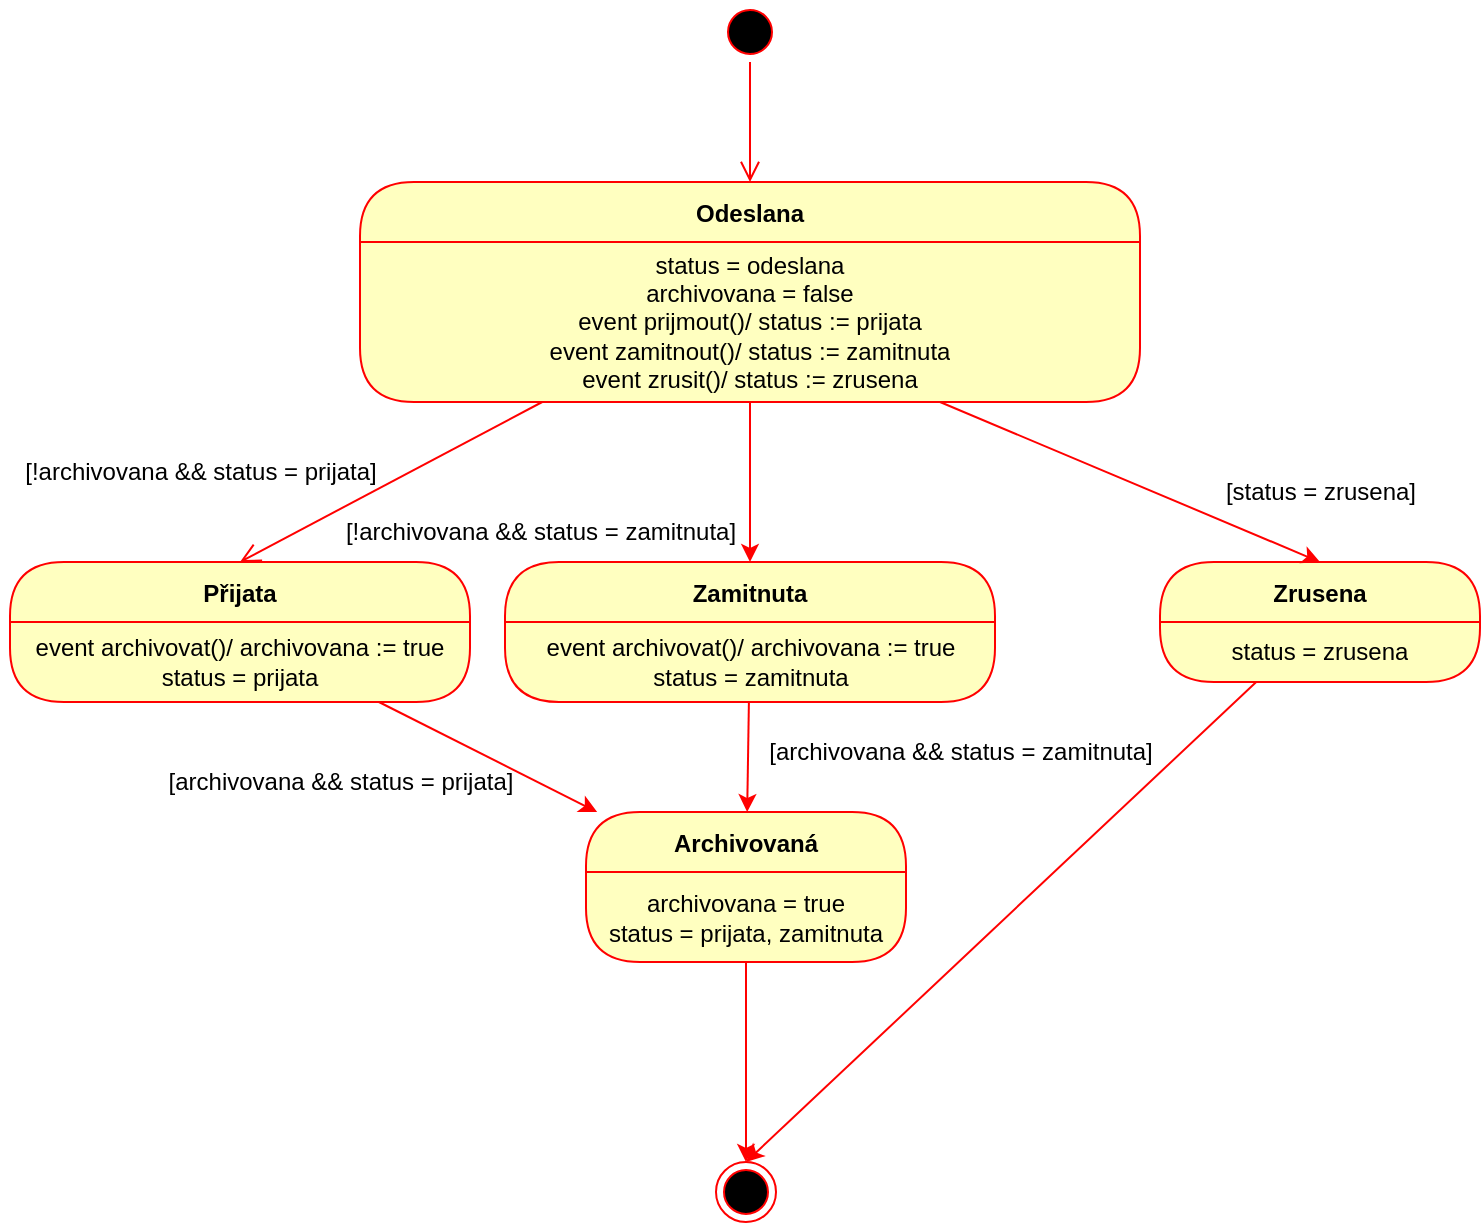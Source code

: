 <mxfile version="20.3.0" type="device"><diagram id="h-oEuOTITW-B0UPNSK24" name="Stránka-1"><mxGraphModel dx="808" dy="793" grid="1" gridSize="10" guides="1" tooltips="1" connect="1" arrows="1" fold="1" page="1" pageScale="1" pageWidth="827" pageHeight="1169" math="0" shadow="0"><root><mxCell id="0"/><mxCell id="1" parent="0"/><mxCell id="hEL2ZvsmM9s8EViy9smy-13" value="" style="ellipse;html=1;shape=startState;fillColor=#000000;strokeColor=#ff0000;" parent="1" vertex="1"><mxGeometry x="420" y="120" width="30" height="30" as="geometry"/></mxCell><mxCell id="hEL2ZvsmM9s8EViy9smy-14" value="" style="edgeStyle=orthogonalEdgeStyle;html=1;verticalAlign=bottom;endArrow=open;endSize=8;strokeColor=#ff0000;rounded=0;" parent="1" source="hEL2ZvsmM9s8EViy9smy-13" edge="1"><mxGeometry relative="1" as="geometry"><mxPoint x="435" y="210" as="targetPoint"/></mxGeometry></mxCell><mxCell id="hEL2ZvsmM9s8EViy9smy-15" value="Odeslana" style="swimlane;fontStyle=1;align=center;verticalAlign=middle;childLayout=stackLayout;horizontal=1;startSize=30;horizontalStack=0;resizeParent=0;resizeLast=1;container=0;fontColor=#000000;collapsible=0;rounded=1;arcSize=30;strokeColor=#ff0000;fillColor=#ffffc0;swimlaneFillColor=#ffffc0;dropTarget=0;" parent="1" vertex="1"><mxGeometry x="240" y="210" width="390" height="110" as="geometry"/></mxCell><mxCell id="hEL2ZvsmM9s8EViy9smy-16" value="status = odeslana&lt;br&gt;archivovana = false&lt;br&gt;event prijmout()/ status := prijata&lt;br&gt;event zamitnout()/ status := zamitnuta&lt;br&gt;event zrusit()/ status := zrusena" style="text;html=1;strokeColor=none;fillColor=none;align=center;verticalAlign=middle;spacingLeft=4;spacingRight=4;whiteSpace=wrap;overflow=hidden;rotatable=0;fontColor=#000000;" parent="hEL2ZvsmM9s8EViy9smy-15" vertex="1"><mxGeometry y="30" width="390" height="80" as="geometry"/></mxCell><mxCell id="hEL2ZvsmM9s8EViy9smy-17" value="" style="html=1;verticalAlign=bottom;endArrow=open;endSize=8;strokeColor=#ff0000;rounded=0;entryX=0.5;entryY=0;entryDx=0;entryDy=0;" parent="1" source="hEL2ZvsmM9s8EViy9smy-15" target="hEL2ZvsmM9s8EViy9smy-20" edge="1"><mxGeometry relative="1" as="geometry"><mxPoint x="290" y="400" as="targetPoint"/></mxGeometry></mxCell><mxCell id="hEL2ZvsmM9s8EViy9smy-40" style="edgeStyle=none;rounded=0;orthogonalLoop=1;jettySize=auto;html=1;strokeColor=#FF0000;" parent="1" source="hEL2ZvsmM9s8EViy9smy-20" target="hEL2ZvsmM9s8EViy9smy-37" edge="1"><mxGeometry relative="1" as="geometry"/></mxCell><mxCell id="hEL2ZvsmM9s8EViy9smy-20" value="Přijata" style="swimlane;fontStyle=1;align=center;verticalAlign=middle;childLayout=stackLayout;horizontal=1;startSize=30;horizontalStack=0;resizeParent=0;resizeLast=1;container=0;fontColor=#000000;collapsible=0;rounded=1;arcSize=30;strokeColor=#ff0000;fillColor=#ffffc0;swimlaneFillColor=#ffffc0;dropTarget=0;" parent="1" vertex="1"><mxGeometry x="65" y="400" width="230" height="70" as="geometry"/></mxCell><mxCell id="hEL2ZvsmM9s8EViy9smy-21" value="event archivovat()/ archivovana := true&lt;br&gt;status = prijata" style="text;html=1;strokeColor=none;fillColor=none;align=center;verticalAlign=middle;spacingLeft=4;spacingRight=4;whiteSpace=wrap;overflow=hidden;rotatable=0;fontColor=#000000;" parent="hEL2ZvsmM9s8EViy9smy-20" vertex="1"><mxGeometry y="30" width="230" height="40" as="geometry"/></mxCell><mxCell id="hEL2ZvsmM9s8EViy9smy-23" value="" style="ellipse;html=1;shape=endState;fillColor=#000000;strokeColor=#ff0000;" parent="1" vertex="1"><mxGeometry x="418" y="700" width="30" height="30" as="geometry"/></mxCell><mxCell id="hEL2ZvsmM9s8EViy9smy-41" style="edgeStyle=none;rounded=0;orthogonalLoop=1;jettySize=auto;html=1;strokeColor=#FF0000;" parent="1" source="hEL2ZvsmM9s8EViy9smy-24" target="hEL2ZvsmM9s8EViy9smy-37" edge="1"><mxGeometry relative="1" as="geometry"/></mxCell><mxCell id="hEL2ZvsmM9s8EViy9smy-24" value="Zamitnuta" style="swimlane;fontStyle=1;align=center;verticalAlign=middle;childLayout=stackLayout;horizontal=1;startSize=30;horizontalStack=0;resizeParent=0;resizeLast=1;container=0;fontColor=#000000;collapsible=0;rounded=1;arcSize=30;strokeColor=#ff0000;fillColor=#ffffc0;swimlaneFillColor=#ffffc0;dropTarget=0;" parent="1" vertex="1"><mxGeometry x="312.5" y="400" width="245" height="70" as="geometry"/></mxCell><mxCell id="hEL2ZvsmM9s8EViy9smy-25" value="event archivovat()/ archivovana := true&lt;br&gt;status = zamitnuta" style="text;html=1;strokeColor=none;fillColor=none;align=center;verticalAlign=middle;spacingLeft=4;spacingRight=4;whiteSpace=wrap;overflow=hidden;rotatable=0;fontColor=#000000;" parent="hEL2ZvsmM9s8EViy9smy-24" vertex="1"><mxGeometry y="30" width="245" height="40" as="geometry"/></mxCell><mxCell id="hEL2ZvsmM9s8EViy9smy-27" style="edgeStyle=none;rounded=0;orthogonalLoop=1;jettySize=auto;html=1;exitX=0.5;exitY=0;exitDx=0;exitDy=0;" parent="hEL2ZvsmM9s8EViy9smy-24" source="hEL2ZvsmM9s8EViy9smy-25" target="hEL2ZvsmM9s8EViy9smy-25" edge="1"><mxGeometry relative="1" as="geometry"/></mxCell><mxCell id="hEL2ZvsmM9s8EViy9smy-29" style="edgeStyle=none;rounded=0;orthogonalLoop=1;jettySize=auto;html=1;entryX=0.5;entryY=0;entryDx=0;entryDy=0;strokeColor=#FF0000;" parent="1" source="hEL2ZvsmM9s8EViy9smy-16" target="hEL2ZvsmM9s8EViy9smy-24" edge="1"><mxGeometry relative="1" as="geometry"/></mxCell><mxCell id="hEL2ZvsmM9s8EViy9smy-42" style="edgeStyle=none;rounded=0;orthogonalLoop=1;jettySize=auto;html=1;entryX=0.5;entryY=0;entryDx=0;entryDy=0;strokeColor=#FF0000;" parent="1" source="hEL2ZvsmM9s8EViy9smy-30" target="hEL2ZvsmM9s8EViy9smy-23" edge="1"><mxGeometry relative="1" as="geometry"/></mxCell><mxCell id="hEL2ZvsmM9s8EViy9smy-30" value="Zrusena" style="swimlane;fontStyle=1;align=center;verticalAlign=middle;childLayout=stackLayout;horizontal=1;startSize=30;horizontalStack=0;resizeParent=0;resizeLast=1;container=0;fontColor=#000000;collapsible=0;rounded=1;arcSize=30;strokeColor=#ff0000;fillColor=#ffffc0;swimlaneFillColor=#ffffc0;dropTarget=0;" parent="1" vertex="1"><mxGeometry x="640" y="400" width="160" height="60" as="geometry"/></mxCell><mxCell id="hEL2ZvsmM9s8EViy9smy-31" value="status = zrusena" style="text;html=1;strokeColor=none;fillColor=none;align=center;verticalAlign=middle;spacingLeft=4;spacingRight=4;whiteSpace=wrap;overflow=hidden;rotatable=0;fontColor=#000000;" parent="hEL2ZvsmM9s8EViy9smy-30" vertex="1"><mxGeometry y="30" width="160" height="30" as="geometry"/></mxCell><mxCell id="hEL2ZvsmM9s8EViy9smy-33" style="edgeStyle=none;rounded=0;orthogonalLoop=1;jettySize=auto;html=1;entryX=0.5;entryY=0;entryDx=0;entryDy=0;strokeColor=#FF0000;" parent="1" source="hEL2ZvsmM9s8EViy9smy-16" target="hEL2ZvsmM9s8EViy9smy-30" edge="1"><mxGeometry relative="1" as="geometry"/></mxCell><mxCell id="hEL2ZvsmM9s8EViy9smy-37" value="Archivovaná" style="swimlane;fontStyle=1;align=center;verticalAlign=middle;childLayout=stackLayout;horizontal=1;startSize=30;horizontalStack=0;resizeParent=0;resizeLast=1;container=0;fontColor=#000000;collapsible=0;rounded=1;arcSize=30;strokeColor=#ff0000;fillColor=#ffffc0;swimlaneFillColor=#ffffc0;dropTarget=0;" parent="1" vertex="1"><mxGeometry x="353" y="525" width="160" height="75" as="geometry"/></mxCell><mxCell id="hEL2ZvsmM9s8EViy9smy-38" value="archivovana = true&lt;br&gt;status = prijata, zamitnuta" style="text;html=1;strokeColor=none;fillColor=none;align=center;verticalAlign=middle;spacingLeft=4;spacingRight=4;whiteSpace=wrap;overflow=hidden;rotatable=0;fontColor=#000000;" parent="hEL2ZvsmM9s8EViy9smy-37" vertex="1"><mxGeometry y="30" width="160" height="45" as="geometry"/></mxCell><mxCell id="hEL2ZvsmM9s8EViy9smy-43" style="edgeStyle=none;rounded=0;orthogonalLoop=1;jettySize=auto;html=1;entryX=0.5;entryY=0;entryDx=0;entryDy=0;strokeColor=#FF0000;" parent="1" source="hEL2ZvsmM9s8EViy9smy-38" target="hEL2ZvsmM9s8EViy9smy-23" edge="1"><mxGeometry relative="1" as="geometry"/></mxCell><mxCell id="epir8TZ4kAtJK4XqtxfY-1" value="&amp;nbsp;" style="text;html=1;resizable=0;autosize=1;align=center;verticalAlign=middle;points=[];fillColor=none;strokeColor=none;rounded=0;" vertex="1" parent="1"><mxGeometry x="165" y="155" width="30" height="30" as="geometry"/></mxCell><mxCell id="epir8TZ4kAtJK4XqtxfY-2" value="[!archivovana &amp;amp;&amp;amp; status = prijata]" style="text;html=1;align=center;verticalAlign=middle;resizable=0;points=[];autosize=1;strokeColor=none;fillColor=none;" vertex="1" parent="1"><mxGeometry x="60" y="340" width="200" height="30" as="geometry"/></mxCell><mxCell id="epir8TZ4kAtJK4XqtxfY-3" value="[!archivovana &amp;amp;&amp;amp; status = zamitnuta]" style="text;html=1;align=center;verticalAlign=middle;resizable=0;points=[];autosize=1;strokeColor=none;fillColor=none;" vertex="1" parent="1"><mxGeometry x="220" y="370" width="220" height="30" as="geometry"/></mxCell><mxCell id="epir8TZ4kAtJK4XqtxfY-4" value="[status = zrusena]" style="text;html=1;align=center;verticalAlign=middle;resizable=0;points=[];autosize=1;strokeColor=none;fillColor=none;" vertex="1" parent="1"><mxGeometry x="660" y="350" width="120" height="30" as="geometry"/></mxCell><mxCell id="epir8TZ4kAtJK4XqtxfY-6" value="[archivovana &amp;amp;&amp;amp; status = prijata]" style="text;html=1;align=center;verticalAlign=middle;resizable=0;points=[];autosize=1;strokeColor=none;fillColor=none;" vertex="1" parent="1"><mxGeometry x="130" y="495" width="200" height="30" as="geometry"/></mxCell><mxCell id="epir8TZ4kAtJK4XqtxfY-7" value="[archivovana &amp;amp;&amp;amp; status = zamitnuta]" style="text;html=1;align=center;verticalAlign=middle;resizable=0;points=[];autosize=1;strokeColor=none;fillColor=none;" vertex="1" parent="1"><mxGeometry x="430" y="480" width="220" height="30" as="geometry"/></mxCell></root></mxGraphModel></diagram></mxfile>